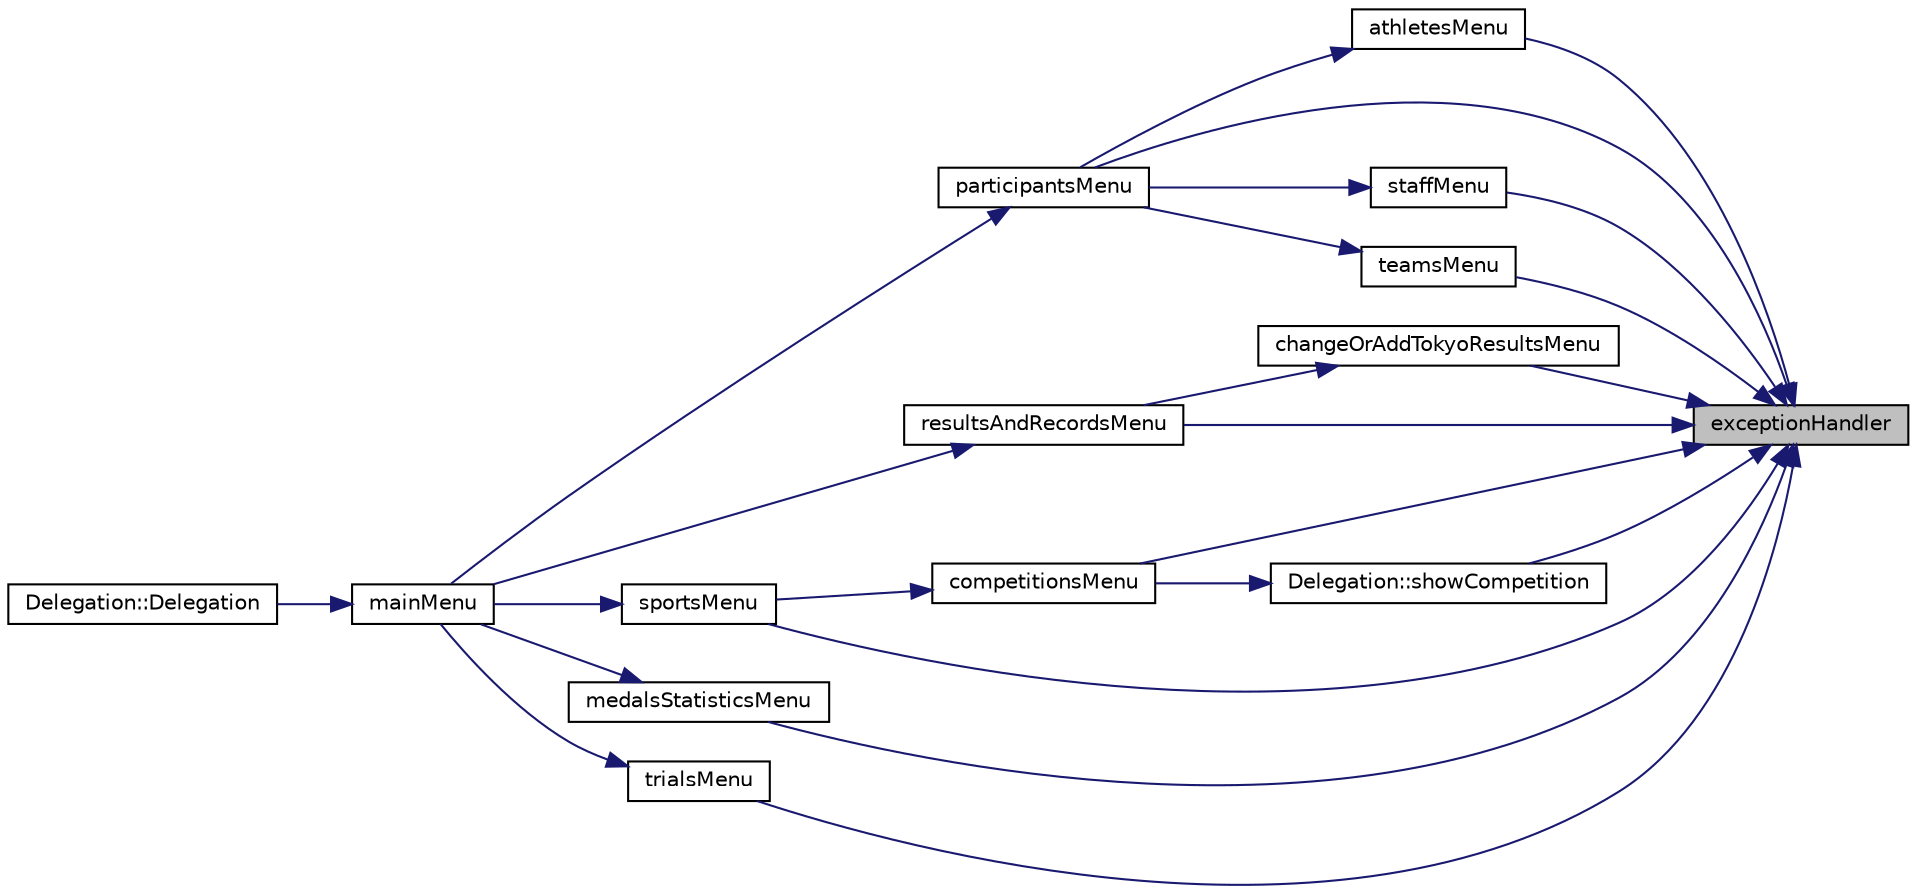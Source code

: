 digraph "exceptionHandler"
{
 // LATEX_PDF_SIZE
  edge [fontname="Helvetica",fontsize="10",labelfontname="Helvetica",labelfontsize="10"];
  node [fontname="Helvetica",fontsize="10",shape=record];
  rankdir="RL";
  Node1 [label="exceptionHandler",height=0.2,width=0.4,color="black", fillcolor="grey75", style="filled", fontcolor="black",tooltip=" "];
  Node1 -> Node2 [dir="back",color="midnightblue",fontsize="10",style="solid",fontname="Helvetica"];
  Node2 [label="athletesMenu",height=0.2,width=0.4,color="black", fillcolor="white", style="filled",URL="$_menus_8h.html#a336b022a408e06794a347e891401c9ca",tooltip=" "];
  Node2 -> Node3 [dir="back",color="midnightblue",fontsize="10",style="solid",fontname="Helvetica"];
  Node3 [label="participantsMenu",height=0.2,width=0.4,color="black", fillcolor="white", style="filled",URL="$_menus_8h.html#afaaa214f73c61fe67f6f4842402ee332",tooltip=" "];
  Node3 -> Node4 [dir="back",color="midnightblue",fontsize="10",style="solid",fontname="Helvetica"];
  Node4 [label="mainMenu",height=0.2,width=0.4,color="black", fillcolor="white", style="filled",URL="$_menus_8h.html#adea89c8d29e4ae56d3ad951015c13f19",tooltip=" "];
  Node4 -> Node5 [dir="back",color="midnightblue",fontsize="10",style="solid",fontname="Helvetica"];
  Node5 [label="Delegation::Delegation",height=0.2,width=0.4,color="black", fillcolor="white", style="filled",URL="$class_delegation.html#a7974b21ea4c06b7fb1245507c2093b63",tooltip=" "];
  Node1 -> Node6 [dir="back",color="midnightblue",fontsize="10",style="solid",fontname="Helvetica"];
  Node6 [label="changeOrAddTokyoResultsMenu",height=0.2,width=0.4,color="black", fillcolor="white", style="filled",URL="$_menus_8h.html#abaf6e4ae71a857baffb055d2c552a0fb",tooltip=" "];
  Node6 -> Node7 [dir="back",color="midnightblue",fontsize="10",style="solid",fontname="Helvetica"];
  Node7 [label="resultsAndRecordsMenu",height=0.2,width=0.4,color="black", fillcolor="white", style="filled",URL="$_menus_8h.html#a71cead1a8fbcf6d5a67c0d9ca7da78fe",tooltip=" "];
  Node7 -> Node4 [dir="back",color="midnightblue",fontsize="10",style="solid",fontname="Helvetica"];
  Node1 -> Node8 [dir="back",color="midnightblue",fontsize="10",style="solid",fontname="Helvetica"];
  Node8 [label="competitionsMenu",height=0.2,width=0.4,color="black", fillcolor="white", style="filled",URL="$_menus_8h.html#a4d151455f83858ed4c81b6fb3ae0d3e6",tooltip=" "];
  Node8 -> Node9 [dir="back",color="midnightblue",fontsize="10",style="solid",fontname="Helvetica"];
  Node9 [label="sportsMenu",height=0.2,width=0.4,color="black", fillcolor="white", style="filled",URL="$_menus_8h.html#a132aa7dfd3d0e4beb14cf24adc5b0c3c",tooltip=" "];
  Node9 -> Node4 [dir="back",color="midnightblue",fontsize="10",style="solid",fontname="Helvetica"];
  Node1 -> Node10 [dir="back",color="midnightblue",fontsize="10",style="solid",fontname="Helvetica"];
  Node10 [label="medalsStatisticsMenu",height=0.2,width=0.4,color="black", fillcolor="white", style="filled",URL="$_menus_8h.html#a7f0cfc49bf7a84f2b77cb20ed2edf186",tooltip=" "];
  Node10 -> Node4 [dir="back",color="midnightblue",fontsize="10",style="solid",fontname="Helvetica"];
  Node1 -> Node3 [dir="back",color="midnightblue",fontsize="10",style="solid",fontname="Helvetica"];
  Node1 -> Node7 [dir="back",color="midnightblue",fontsize="10",style="solid",fontname="Helvetica"];
  Node1 -> Node11 [dir="back",color="midnightblue",fontsize="10",style="solid",fontname="Helvetica"];
  Node11 [label="Delegation::showCompetition",height=0.2,width=0.4,color="black", fillcolor="white", style="filled",URL="$class_delegation.html#abbf441cb6185d67975d0c721efa5b82c",tooltip=" "];
  Node11 -> Node8 [dir="back",color="midnightblue",fontsize="10",style="solid",fontname="Helvetica"];
  Node1 -> Node9 [dir="back",color="midnightblue",fontsize="10",style="solid",fontname="Helvetica"];
  Node1 -> Node12 [dir="back",color="midnightblue",fontsize="10",style="solid",fontname="Helvetica"];
  Node12 [label="staffMenu",height=0.2,width=0.4,color="black", fillcolor="white", style="filled",URL="$_menus_8h.html#abe89f544f1c1d860f21838a1c9143b5c",tooltip=" "];
  Node12 -> Node3 [dir="back",color="midnightblue",fontsize="10",style="solid",fontname="Helvetica"];
  Node1 -> Node13 [dir="back",color="midnightblue",fontsize="10",style="solid",fontname="Helvetica"];
  Node13 [label="teamsMenu",height=0.2,width=0.4,color="black", fillcolor="white", style="filled",URL="$_menus_8h.html#a7b0145ba0c207ff9db177dce5c398e30",tooltip=" "];
  Node13 -> Node3 [dir="back",color="midnightblue",fontsize="10",style="solid",fontname="Helvetica"];
  Node1 -> Node14 [dir="back",color="midnightblue",fontsize="10",style="solid",fontname="Helvetica"];
  Node14 [label="trialsMenu",height=0.2,width=0.4,color="black", fillcolor="white", style="filled",URL="$_menus_8h.html#adb1ea93cd7cdb1b8bcf95a055b0bf2f3",tooltip=" "];
  Node14 -> Node4 [dir="back",color="midnightblue",fontsize="10",style="solid",fontname="Helvetica"];
}
